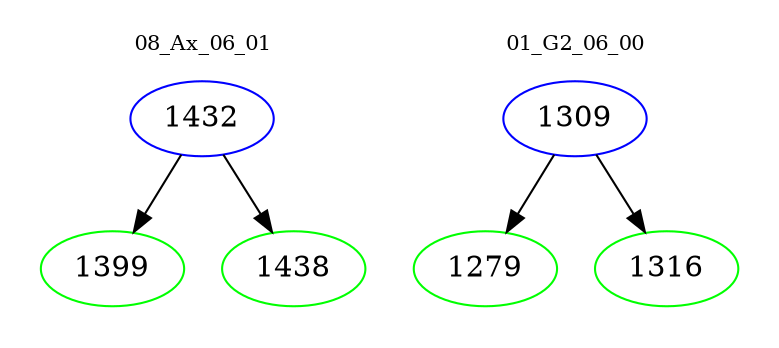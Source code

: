 digraph{
subgraph cluster_0 {
color = white
label = "08_Ax_06_01";
fontsize=10;
T0_1432 [label="1432", color="blue"]
T0_1432 -> T0_1399 [color="black"]
T0_1399 [label="1399", color="green"]
T0_1432 -> T0_1438 [color="black"]
T0_1438 [label="1438", color="green"]
}
subgraph cluster_1 {
color = white
label = "01_G2_06_00";
fontsize=10;
T1_1309 [label="1309", color="blue"]
T1_1309 -> T1_1279 [color="black"]
T1_1279 [label="1279", color="green"]
T1_1309 -> T1_1316 [color="black"]
T1_1316 [label="1316", color="green"]
}
}
